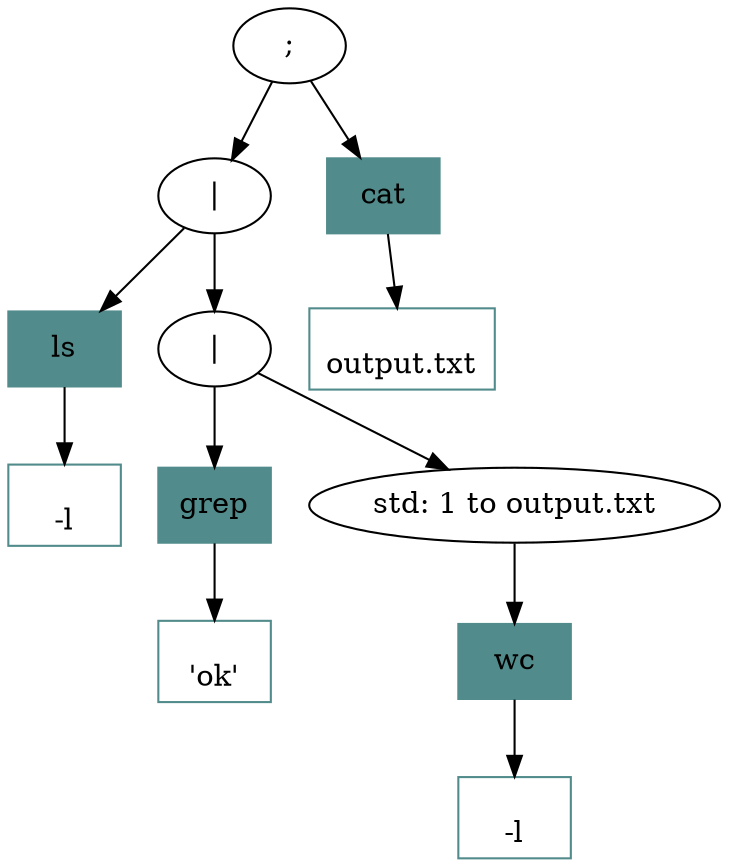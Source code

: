 digraph Tree {
   Node_0x562a9d796160 [label=";"]
   Node_0x562a9d796160 -> Node_0x562a9d795fc0
   Node_0x562a9d796160 -> Node_0x562a9d795fe0
   Node_0x562a9d795fc0 [label="|"]
   Node_0x562a9d795fc0 -> Node_0x562a9d795ad0
   Node_0x562a9d795fc0 -> Node_0x562a9d795fa0
   Node_0x562a9d795ad0 [label="ls" shape=box style=filled color=darkslategray4]
   Node_0x562a9d795ad0 -> Node_0x562a9d795ad01
   Node_0x562a9d795ad01 [shape=box color=darkslategray4 label="
-l
"]
   Node_0x562a9d795fa0 [label="|"]
   Node_0x562a9d795fa0 -> Node_0x562a9d795c50
   Node_0x562a9d795fa0 -> Node_0x562a9d795f70
   Node_0x562a9d795c50 [label="grep" shape=box style=filled color=darkslategray4]
   Node_0x562a9d795c50 -> Node_0x562a9d795c501
   Node_0x562a9d795c501 [shape=box color=darkslategray4 label="
'ok'
"]
   Node_0x562a9d795f70 [label="std: 1 to output.txt"]
   Node_0x562a9d795f70 -> Node_0x562a9d795df0
   Node_0x562a9d795df0 [label="wc" shape=box style=filled color=darkslategray4]
   Node_0x562a9d795df0 -> Node_0x562a9d795df01
   Node_0x562a9d795df01 [shape=box color=darkslategray4 label="
-l
"]
   Node_0x562a9d795fe0 [label="cat" shape=box style=filled color=darkslategray4]
   Node_0x562a9d795fe0 -> Node_0x562a9d795fe01
   Node_0x562a9d795fe01 [shape=box color=darkslategray4 label="
output.txt
"]
}
